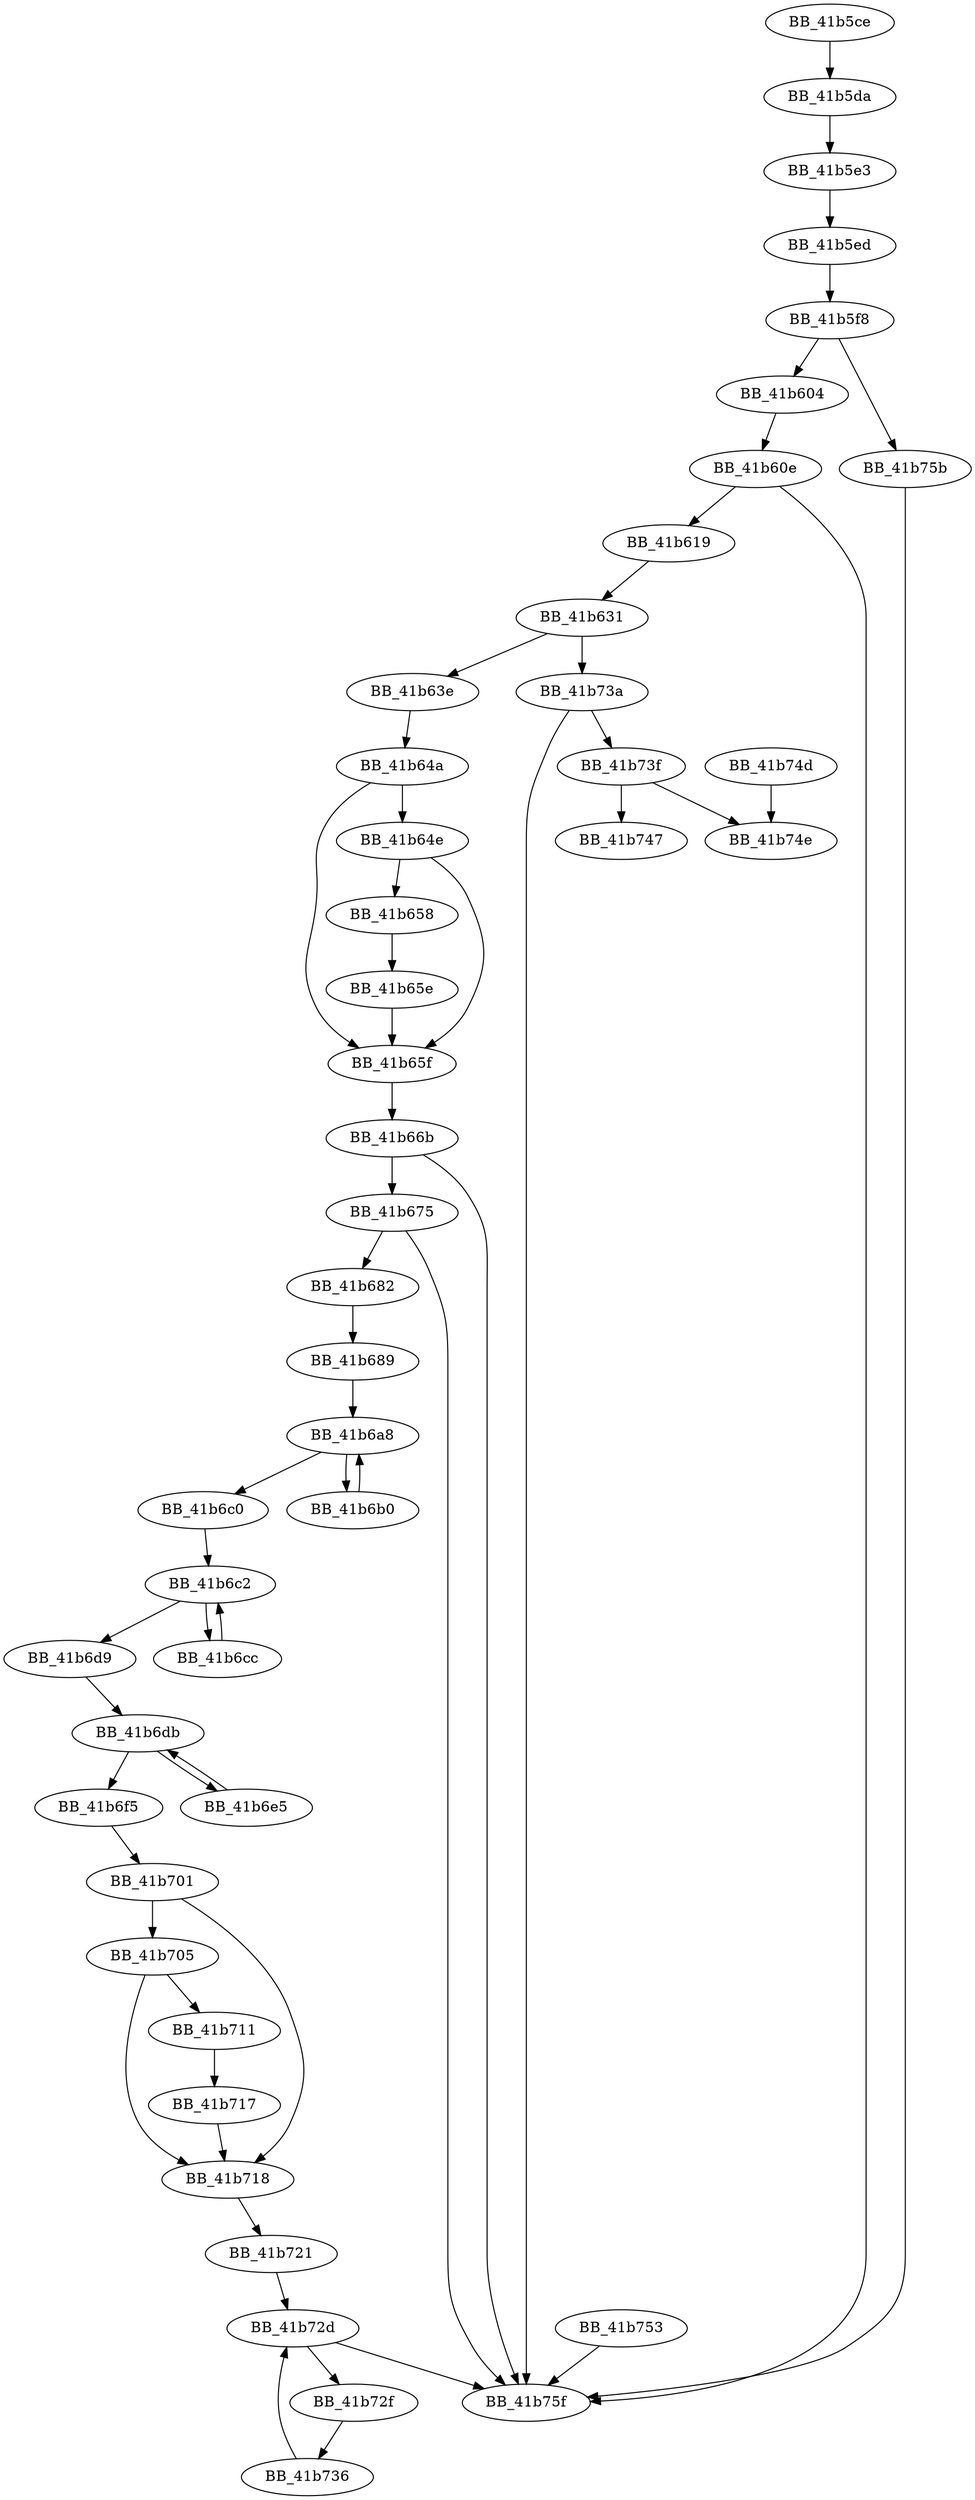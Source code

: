 DiGraph __setmbcp{
BB_41b5ce->BB_41b5da
BB_41b5da->BB_41b5e3
BB_41b5e3->BB_41b5ed
BB_41b5ed->BB_41b5f8
BB_41b5f8->BB_41b604
BB_41b5f8->BB_41b75b
BB_41b604->BB_41b60e
BB_41b60e->BB_41b619
BB_41b60e->BB_41b75f
BB_41b619->BB_41b631
BB_41b631->BB_41b63e
BB_41b631->BB_41b73a
BB_41b63e->BB_41b64a
BB_41b64a->BB_41b64e
BB_41b64a->BB_41b65f
BB_41b64e->BB_41b658
BB_41b64e->BB_41b65f
BB_41b658->BB_41b65e
BB_41b65e->BB_41b65f
BB_41b65f->BB_41b66b
BB_41b66b->BB_41b675
BB_41b66b->BB_41b75f
BB_41b675->BB_41b682
BB_41b675->BB_41b75f
BB_41b682->BB_41b689
BB_41b689->BB_41b6a8
BB_41b6a8->BB_41b6b0
BB_41b6a8->BB_41b6c0
BB_41b6b0->BB_41b6a8
BB_41b6c0->BB_41b6c2
BB_41b6c2->BB_41b6cc
BB_41b6c2->BB_41b6d9
BB_41b6cc->BB_41b6c2
BB_41b6d9->BB_41b6db
BB_41b6db->BB_41b6e5
BB_41b6db->BB_41b6f5
BB_41b6e5->BB_41b6db
BB_41b6f5->BB_41b701
BB_41b701->BB_41b705
BB_41b701->BB_41b718
BB_41b705->BB_41b711
BB_41b705->BB_41b718
BB_41b711->BB_41b717
BB_41b717->BB_41b718
BB_41b718->BB_41b721
BB_41b721->BB_41b72d
BB_41b72d->BB_41b72f
BB_41b72d->BB_41b75f
BB_41b72f->BB_41b736
BB_41b736->BB_41b72d
BB_41b73a->BB_41b73f
BB_41b73a->BB_41b75f
BB_41b73f->BB_41b747
BB_41b73f->BB_41b74e
BB_41b74d->BB_41b74e
BB_41b753->BB_41b75f
BB_41b75b->BB_41b75f
}
